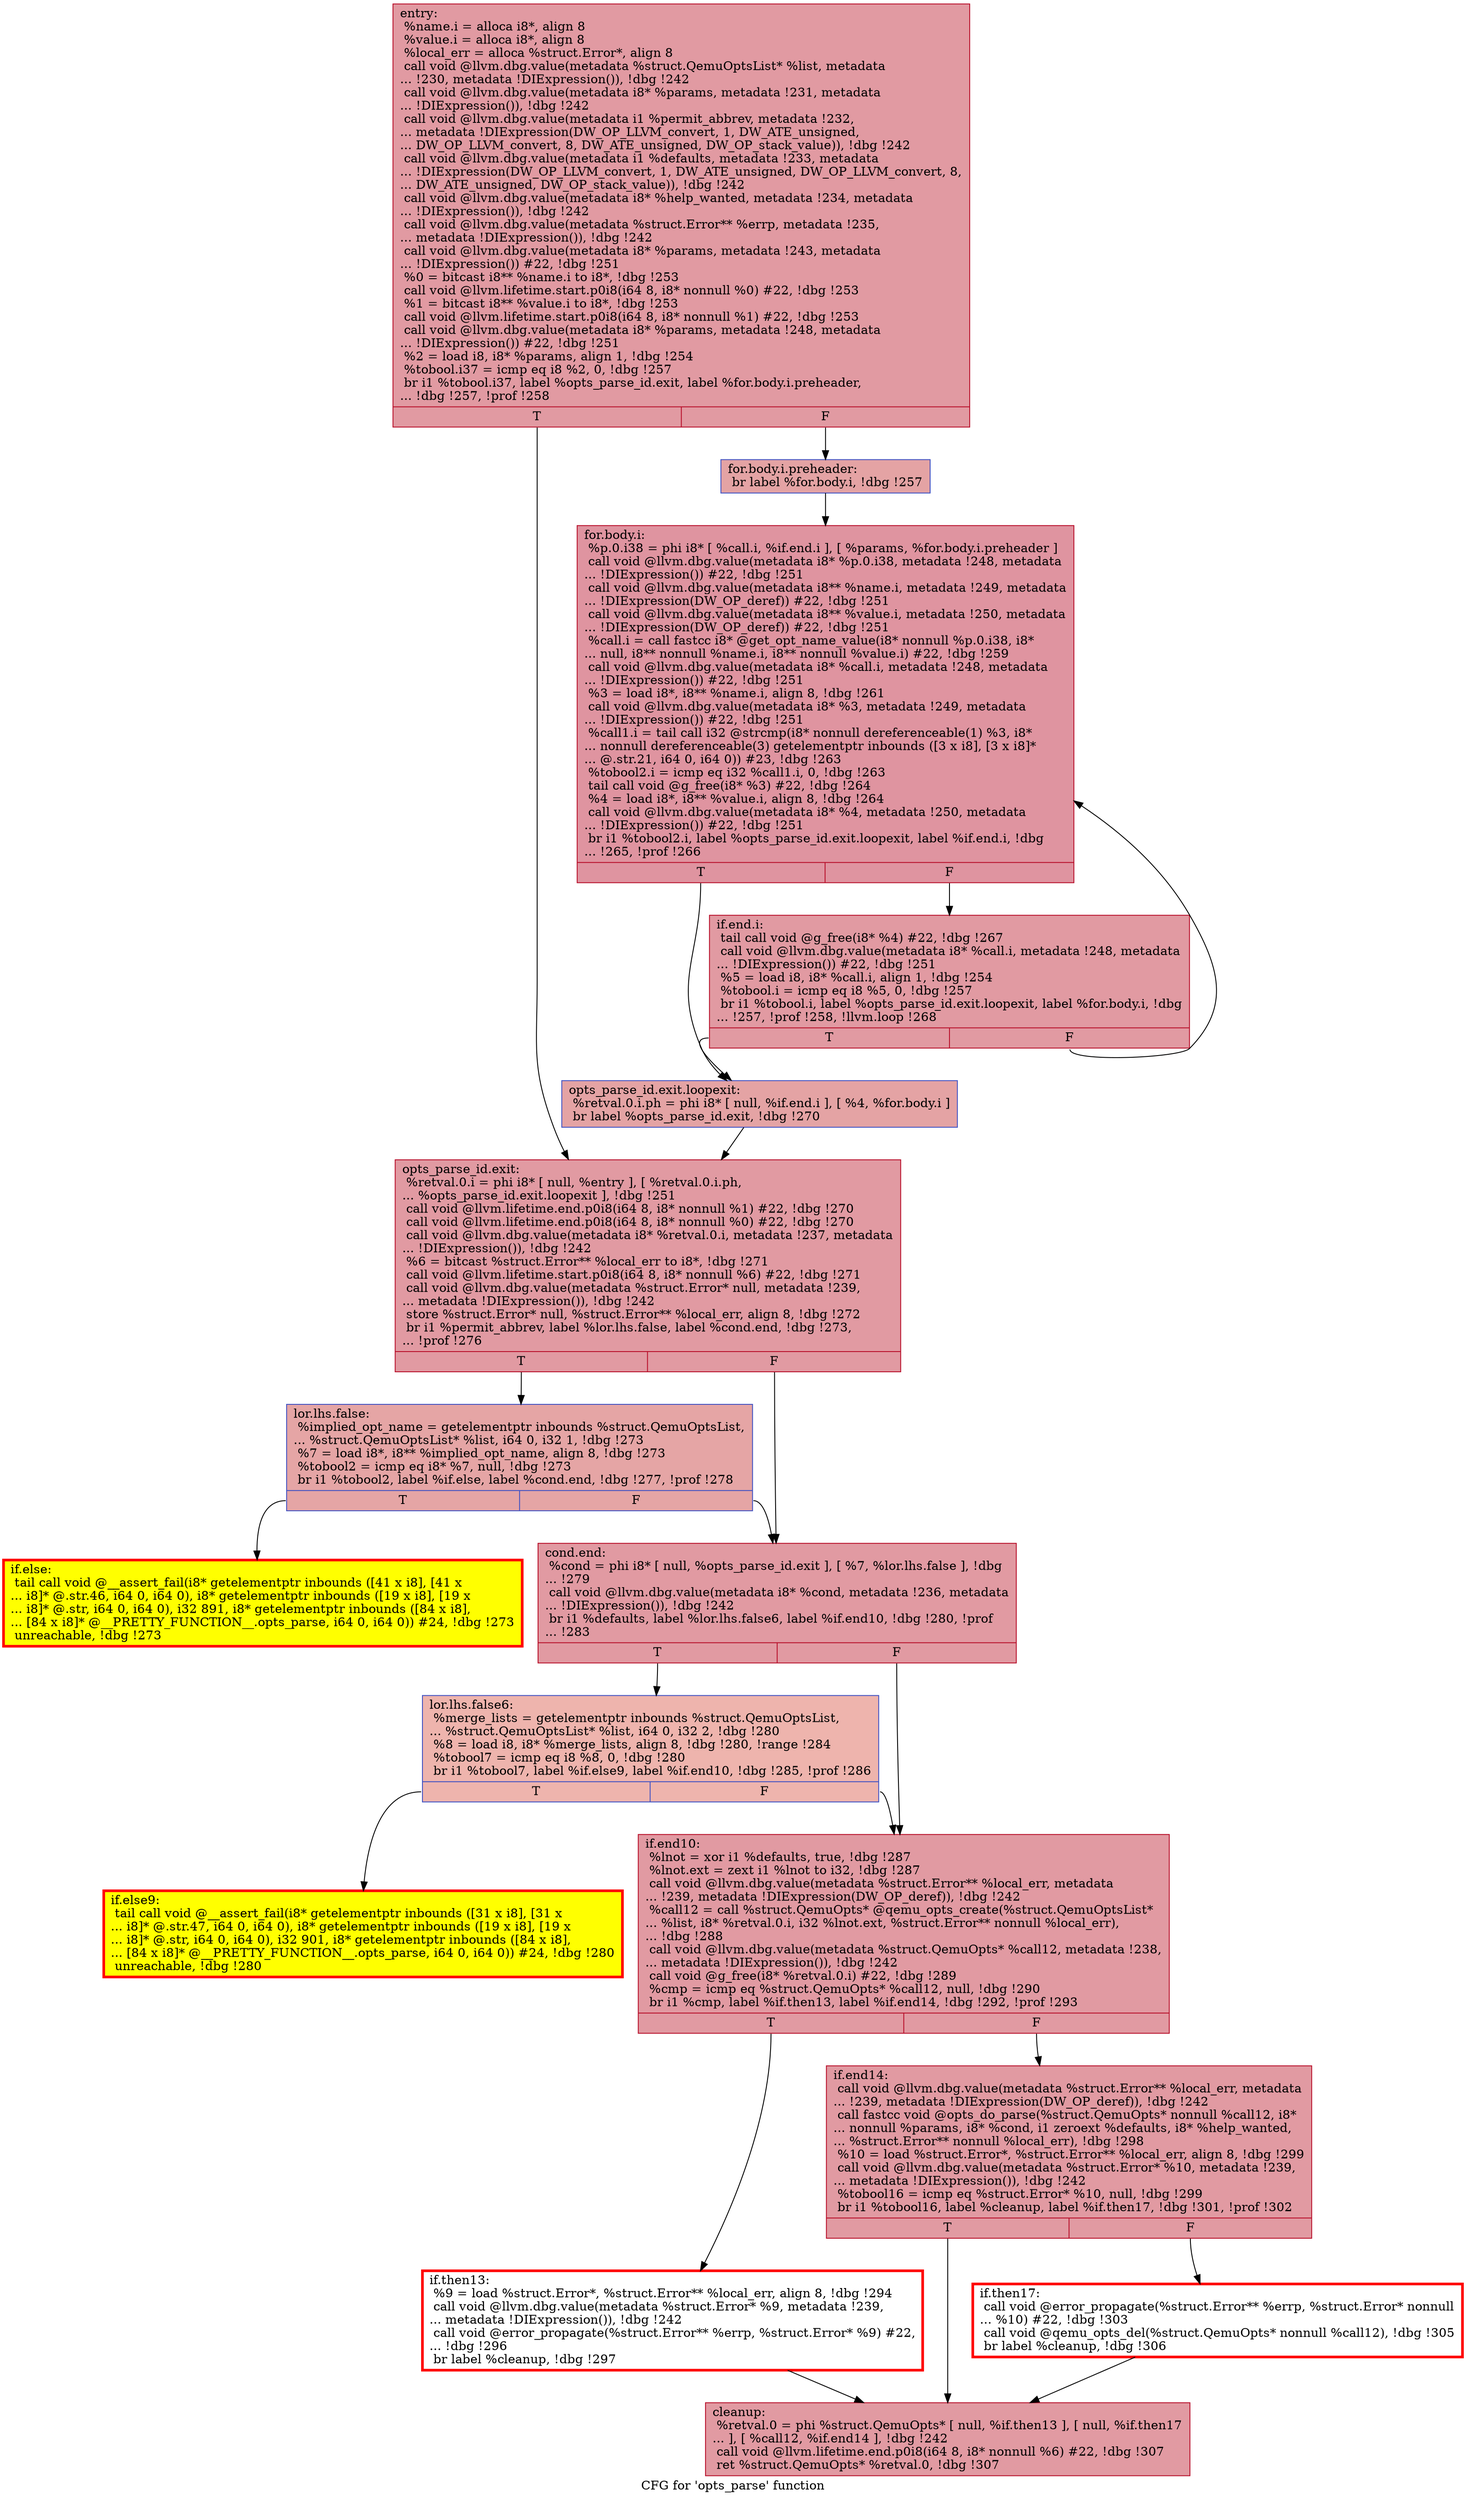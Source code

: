 digraph "CFG for 'opts_parse' function" {
	label="CFG for 'opts_parse' function";

	Node0x55ef4231eda0 [shape=record,color="#b70d28ff", style=filled, fillcolor="#bb1b2c70",label="{entry:\l  %name.i = alloca i8*, align 8\l  %value.i = alloca i8*, align 8\l  %local_err = alloca %struct.Error*, align 8\l  call void @llvm.dbg.value(metadata %struct.QemuOptsList* %list, metadata\l... !230, metadata !DIExpression()), !dbg !242\l  call void @llvm.dbg.value(metadata i8* %params, metadata !231, metadata\l... !DIExpression()), !dbg !242\l  call void @llvm.dbg.value(metadata i1 %permit_abbrev, metadata !232,\l... metadata !DIExpression(DW_OP_LLVM_convert, 1, DW_ATE_unsigned,\l... DW_OP_LLVM_convert, 8, DW_ATE_unsigned, DW_OP_stack_value)), !dbg !242\l  call void @llvm.dbg.value(metadata i1 %defaults, metadata !233, metadata\l... !DIExpression(DW_OP_LLVM_convert, 1, DW_ATE_unsigned, DW_OP_LLVM_convert, 8,\l... DW_ATE_unsigned, DW_OP_stack_value)), !dbg !242\l  call void @llvm.dbg.value(metadata i8* %help_wanted, metadata !234, metadata\l... !DIExpression()), !dbg !242\l  call void @llvm.dbg.value(metadata %struct.Error** %errp, metadata !235,\l... metadata !DIExpression()), !dbg !242\l  call void @llvm.dbg.value(metadata i8* %params, metadata !243, metadata\l... !DIExpression()) #22, !dbg !251\l  %0 = bitcast i8** %name.i to i8*, !dbg !253\l  call void @llvm.lifetime.start.p0i8(i64 8, i8* nonnull %0) #22, !dbg !253\l  %1 = bitcast i8** %value.i to i8*, !dbg !253\l  call void @llvm.lifetime.start.p0i8(i64 8, i8* nonnull %1) #22, !dbg !253\l  call void @llvm.dbg.value(metadata i8* %params, metadata !248, metadata\l... !DIExpression()) #22, !dbg !251\l  %2 = load i8, i8* %params, align 1, !dbg !254\l  %tobool.i37 = icmp eq i8 %2, 0, !dbg !257\l  br i1 %tobool.i37, label %opts_parse_id.exit, label %for.body.i.preheader,\l... !dbg !257, !prof !258\l|{<s0>T|<s1>F}}"];
	Node0x55ef4231eda0:s0 -> Node0x55ef422c7900;
	Node0x55ef4231eda0:s1 -> Node0x55ef424c9be0;
	Node0x55ef424c9be0 [shape=record,color="#3d50c3ff", style=filled, fillcolor="#c32e3170",label="{for.body.i.preheader:                             \l  br label %for.body.i, !dbg !257\l}"];
	Node0x55ef424c9be0 -> Node0x55ef421890a0;
	Node0x55ef421890a0 [shape=record,color="#b70d28ff", style=filled, fillcolor="#b70d2870",label="{for.body.i:                                       \l  %p.0.i38 = phi i8* [ %call.i, %if.end.i ], [ %params, %for.body.i.preheader ]\l  call void @llvm.dbg.value(metadata i8* %p.0.i38, metadata !248, metadata\l... !DIExpression()) #22, !dbg !251\l  call void @llvm.dbg.value(metadata i8** %name.i, metadata !249, metadata\l... !DIExpression(DW_OP_deref)) #22, !dbg !251\l  call void @llvm.dbg.value(metadata i8** %value.i, metadata !250, metadata\l... !DIExpression(DW_OP_deref)) #22, !dbg !251\l  %call.i = call fastcc i8* @get_opt_name_value(i8* nonnull %p.0.i38, i8*\l... null, i8** nonnull %name.i, i8** nonnull %value.i) #22, !dbg !259\l  call void @llvm.dbg.value(metadata i8* %call.i, metadata !248, metadata\l... !DIExpression()) #22, !dbg !251\l  %3 = load i8*, i8** %name.i, align 8, !dbg !261\l  call void @llvm.dbg.value(metadata i8* %3, metadata !249, metadata\l... !DIExpression()) #22, !dbg !251\l  %call1.i = tail call i32 @strcmp(i8* nonnull dereferenceable(1) %3, i8*\l... nonnull dereferenceable(3) getelementptr inbounds ([3 x i8], [3 x i8]*\l... @.str.21, i64 0, i64 0)) #23, !dbg !263\l  %tobool2.i = icmp eq i32 %call1.i, 0, !dbg !263\l  tail call void @g_free(i8* %3) #22, !dbg !264\l  %4 = load i8*, i8** %value.i, align 8, !dbg !264\l  call void @llvm.dbg.value(metadata i8* %4, metadata !250, metadata\l... !DIExpression()) #22, !dbg !251\l  br i1 %tobool2.i, label %opts_parse_id.exit.loopexit, label %if.end.i, !dbg\l... !265, !prof !266\l|{<s0>T|<s1>F}}"];
	Node0x55ef421890a0:s0 -> Node0x55ef424be240;
	Node0x55ef421890a0:s1 -> Node0x55ef42300e50;
	Node0x55ef42300e50 [shape=record,color="#b70d28ff", style=filled, fillcolor="#bb1b2c70",label="{if.end.i:                                         \l  tail call void @g_free(i8* %4) #22, !dbg !267\l  call void @llvm.dbg.value(metadata i8* %call.i, metadata !248, metadata\l... !DIExpression()) #22, !dbg !251\l  %5 = load i8, i8* %call.i, align 1, !dbg !254\l  %tobool.i = icmp eq i8 %5, 0, !dbg !257\l  br i1 %tobool.i, label %opts_parse_id.exit.loopexit, label %for.body.i, !dbg\l... !257, !prof !258, !llvm.loop !268\l|{<s0>T|<s1>F}}"];
	Node0x55ef42300e50:s0 -> Node0x55ef424be240;
	Node0x55ef42300e50:s1 -> Node0x55ef421890a0;
	Node0x55ef424be240 [shape=record,color="#3d50c3ff", style=filled, fillcolor="#c32e3170",label="{opts_parse_id.exit.loopexit:                      \l  %retval.0.i.ph = phi i8* [ null, %if.end.i ], [ %4, %for.body.i ]\l  br label %opts_parse_id.exit, !dbg !270\l}"];
	Node0x55ef424be240 -> Node0x55ef422c7900;
	Node0x55ef422c7900 [shape=record,color="#b70d28ff", style=filled, fillcolor="#bb1b2c70",label="{opts_parse_id.exit:                               \l  %retval.0.i = phi i8* [ null, %entry ], [ %retval.0.i.ph,\l... %opts_parse_id.exit.loopexit ], !dbg !251\l  call void @llvm.lifetime.end.p0i8(i64 8, i8* nonnull %1) #22, !dbg !270\l  call void @llvm.lifetime.end.p0i8(i64 8, i8* nonnull %0) #22, !dbg !270\l  call void @llvm.dbg.value(metadata i8* %retval.0.i, metadata !237, metadata\l... !DIExpression()), !dbg !242\l  %6 = bitcast %struct.Error** %local_err to i8*, !dbg !271\l  call void @llvm.lifetime.start.p0i8(i64 8, i8* nonnull %6) #22, !dbg !271\l  call void @llvm.dbg.value(metadata %struct.Error* null, metadata !239,\l... metadata !DIExpression()), !dbg !242\l  store %struct.Error* null, %struct.Error** %local_err, align 8, !dbg !272\l  br i1 %permit_abbrev, label %lor.lhs.false, label %cond.end, !dbg !273,\l... !prof !276\l|{<s0>T|<s1>F}}"];
	Node0x55ef422c7900:s0 -> Node0x55ef42323a50;
	Node0x55ef422c7900:s1 -> Node0x55ef423247d0;
	Node0x55ef42323a50 [shape=record,color="#3d50c3ff", style=filled, fillcolor="#c5333470",label="{lor.lhs.false:                                    \l  %implied_opt_name = getelementptr inbounds %struct.QemuOptsList,\l... %struct.QemuOptsList* %list, i64 0, i32 1, !dbg !273\l  %7 = load i8*, i8** %implied_opt_name, align 8, !dbg !273\l  %tobool2 = icmp eq i8* %7, null, !dbg !273\l  br i1 %tobool2, label %if.else, label %cond.end, !dbg !277, !prof !278\l|{<s0>T|<s1>F}}"];
	Node0x55ef42323a50:s0 -> Node0x55ef423239e0;
	Node0x55ef42323a50:s1 -> Node0x55ef423247d0;
	Node0x55ef423239e0 [shape=record,penwidth=3.0, style="filled", color="red", fillcolor="yellow",label="{if.else:                                          \l  tail call void @__assert_fail(i8* getelementptr inbounds ([41 x i8], [41 x\l... i8]* @.str.46, i64 0, i64 0), i8* getelementptr inbounds ([19 x i8], [19 x\l... i8]* @.str, i64 0, i64 0), i32 891, i8* getelementptr inbounds ([84 x i8],\l... [84 x i8]* @__PRETTY_FUNCTION__.opts_parse, i64 0, i64 0)) #24, !dbg !273\l  unreachable, !dbg !273\l}"];
	Node0x55ef423247d0 [shape=record,color="#b70d28ff", style=filled, fillcolor="#bb1b2c70",label="{cond.end:                                         \l  %cond = phi i8* [ null, %opts_parse_id.exit ], [ %7, %lor.lhs.false ], !dbg\l... !279\l  call void @llvm.dbg.value(metadata i8* %cond, metadata !236, metadata\l... !DIExpression()), !dbg !242\l  br i1 %defaults, label %lor.lhs.false6, label %if.end10, !dbg !280, !prof\l... !283\l|{<s0>T|<s1>F}}"];
	Node0x55ef423247d0:s0 -> Node0x55ef423250b0;
	Node0x55ef423247d0:s1 -> Node0x55ef42324fd0;
	Node0x55ef423250b0 [shape=record,color="#3d50c3ff", style=filled, fillcolor="#d8564670",label="{lor.lhs.false6:                                   \l  %merge_lists = getelementptr inbounds %struct.QemuOptsList,\l... %struct.QemuOptsList* %list, i64 0, i32 2, !dbg !280\l  %8 = load i8, i8* %merge_lists, align 8, !dbg !280, !range !284\l  %tobool7 = icmp eq i8 %8, 0, !dbg !280\l  br i1 %tobool7, label %if.else9, label %if.end10, !dbg !285, !prof !286\l|{<s0>T|<s1>F}}"];
	Node0x55ef423250b0:s0 -> Node0x55ef42325040;
	Node0x55ef423250b0:s1 -> Node0x55ef42324fd0;
	Node0x55ef42325040 [shape=record,penwidth=3.0, style="filled", color="red", fillcolor="yellow",label="{if.else9:                                         \l  tail call void @__assert_fail(i8* getelementptr inbounds ([31 x i8], [31 x\l... i8]* @.str.47, i64 0, i64 0), i8* getelementptr inbounds ([19 x i8], [19 x\l... i8]* @.str, i64 0, i64 0), i32 901, i8* getelementptr inbounds ([84 x i8],\l... [84 x i8]* @__PRETTY_FUNCTION__.opts_parse, i64 0, i64 0)) #24, !dbg !280\l  unreachable, !dbg !280\l}"];
	Node0x55ef42324fd0 [shape=record,color="#b70d28ff", style=filled, fillcolor="#bb1b2c70",label="{if.end10:                                         \l  %lnot = xor i1 %defaults, true, !dbg !287\l  %lnot.ext = zext i1 %lnot to i32, !dbg !287\l  call void @llvm.dbg.value(metadata %struct.Error** %local_err, metadata\l... !239, metadata !DIExpression(DW_OP_deref)), !dbg !242\l  %call12 = call %struct.QemuOpts* @qemu_opts_create(%struct.QemuOptsList*\l... %list, i8* %retval.0.i, i32 %lnot.ext, %struct.Error** nonnull %local_err),\l... !dbg !288\l  call void @llvm.dbg.value(metadata %struct.QemuOpts* %call12, metadata !238,\l... metadata !DIExpression()), !dbg !242\l  call void @g_free(i8* %retval.0.i) #22, !dbg !289\l  %cmp = icmp eq %struct.QemuOpts* %call12, null, !dbg !290\l  br i1 %cmp, label %if.then13, label %if.end14, !dbg !292, !prof !293\l|{<s0>T|<s1>F}}"];
	Node0x55ef42324fd0:s0 -> Node0x55ef42325ad0;
	Node0x55ef42324fd0:s1 -> Node0x55ef42326300;
	Node0x55ef42325ad0 [shape=record,penwidth=3.0, color="red",label="{if.then13:                                        \l  %9 = load %struct.Error*, %struct.Error** %local_err, align 8, !dbg !294\l  call void @llvm.dbg.value(metadata %struct.Error* %9, metadata !239,\l... metadata !DIExpression()), !dbg !242\l  call void @error_propagate(%struct.Error** %errp, %struct.Error* %9) #22,\l... !dbg !296\l  br label %cleanup, !dbg !297\l}"];
	Node0x55ef42325ad0 -> Node0x55ef42323dc0;
	Node0x55ef42326300 [shape=record,color="#b70d28ff", style=filled, fillcolor="#bb1b2c70",label="{if.end14:                                         \l  call void @llvm.dbg.value(metadata %struct.Error** %local_err, metadata\l... !239, metadata !DIExpression(DW_OP_deref)), !dbg !242\l  call fastcc void @opts_do_parse(%struct.QemuOpts* nonnull %call12, i8*\l... nonnull %params, i8* %cond, i1 zeroext %defaults, i8* %help_wanted,\l... %struct.Error** nonnull %local_err), !dbg !298\l  %10 = load %struct.Error*, %struct.Error** %local_err, align 8, !dbg !299\l  call void @llvm.dbg.value(metadata %struct.Error* %10, metadata !239,\l... metadata !DIExpression()), !dbg !242\l  %tobool16 = icmp eq %struct.Error* %10, null, !dbg !299\l  br i1 %tobool16, label %cleanup, label %if.then17, !dbg !301, !prof !302\l|{<s0>T|<s1>F}}"];
	Node0x55ef42326300:s0 -> Node0x55ef42323dc0;
	Node0x55ef42326300:s1 -> Node0x55ef42327630;
	Node0x55ef42327630 [shape=record,penwidth=3.0, color="red",label="{if.then17:                                        \l  call void @error_propagate(%struct.Error** %errp, %struct.Error* nonnull\l... %10) #22, !dbg !303\l  call void @qemu_opts_del(%struct.QemuOpts* nonnull %call12), !dbg !305\l  br label %cleanup, !dbg !306\l}"];
	Node0x55ef42327630 -> Node0x55ef42323dc0;
	Node0x55ef42323dc0 [shape=record,color="#b70d28ff", style=filled, fillcolor="#bb1b2c70",label="{cleanup:                                          \l  %retval.0 = phi %struct.QemuOpts* [ null, %if.then13 ], [ null, %if.then17\l... ], [ %call12, %if.end14 ], !dbg !242\l  call void @llvm.lifetime.end.p0i8(i64 8, i8* nonnull %6) #22, !dbg !307\l  ret %struct.QemuOpts* %retval.0, !dbg !307\l}"];
}
